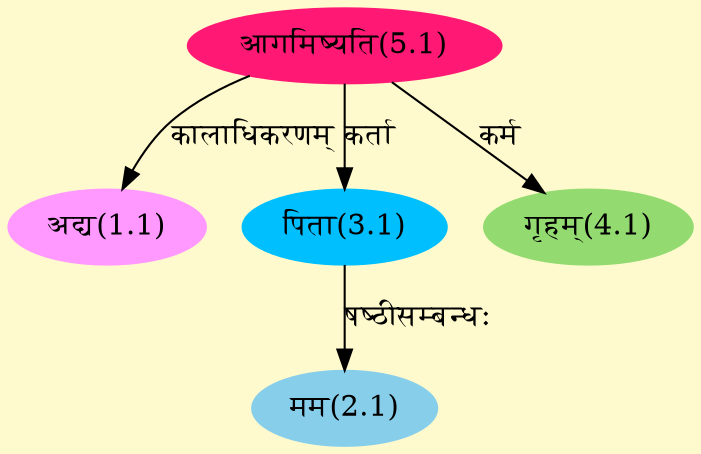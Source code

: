 digraph G{
rankdir=BT;
 compound=true;
 bgcolor="lemonchiffon1";
Node1_1 [style=filled, color="#FF99FF" label = "अद्य(1.1)"]
Node5_1 [style=filled, color="#FF1975" label = "आगमिष्यति(5.1)"]
Node2_1 [style=filled, color="#87CEEB" label = "मम(2.1)"]
Node3_1 [style=filled, color="#00BFFF" label = "पिता(3.1)"]
Node4_1 [style=filled, color="#93DB70" label = "गृहम्(4.1)"]
/* Start of Relations section */

Node1_1 -> Node5_1 [  label="कालाधिकरणम्"  dir="back" ]
Node2_1 -> Node3_1 [  label="षष्ठीसम्बन्धः"  dir="back" ]
Node3_1 -> Node5_1 [  label="कर्ता"  dir="back" ]
Node4_1 -> Node5_1 [  label="कर्म"  dir="back" ]
}
